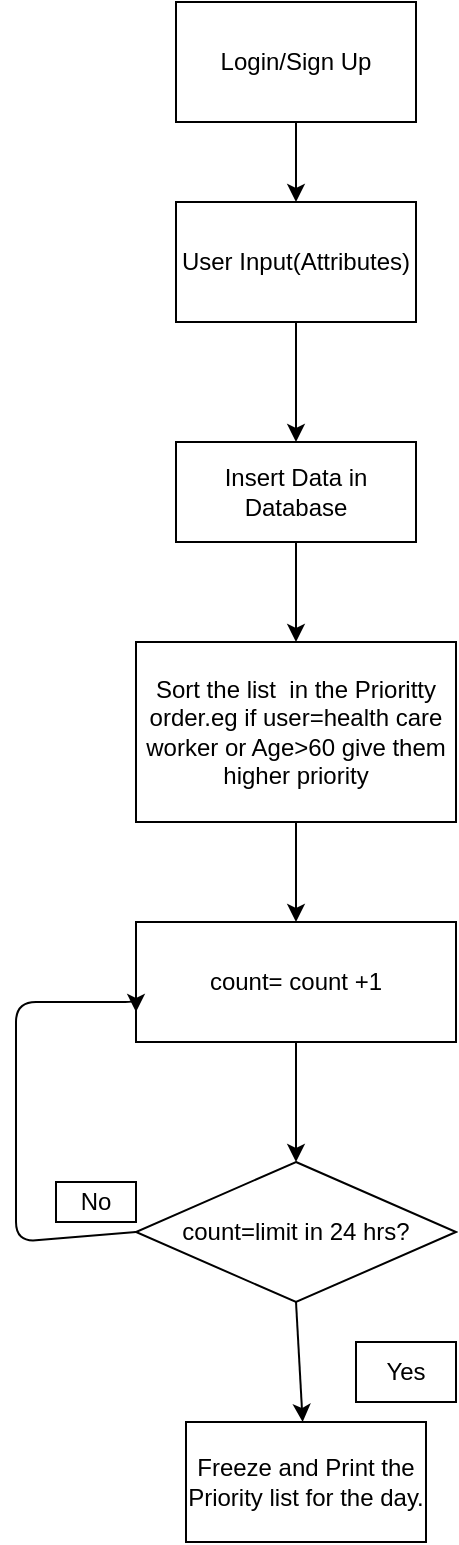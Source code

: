 <mxfile version="13.9.0" type="device"><diagram id="jf-K7uf_POJrkAK8F1ze" name="Page-1"><mxGraphModel dx="868" dy="482" grid="1" gridSize="10" guides="1" tooltips="1" connect="1" arrows="1" fold="1" page="1" pageScale="1" pageWidth="850" pageHeight="1100" math="0" shadow="0"><root><mxCell id="0"/><mxCell id="1" parent="0"/><mxCell id="wPSPB2LarawO6vQPPumK-1" value="Login/Sign Up" style="rounded=0;whiteSpace=wrap;html=1;" vertex="1" parent="1"><mxGeometry x="360" y="380" width="120" height="60" as="geometry"/></mxCell><mxCell id="wPSPB2LarawO6vQPPumK-2" value="" style="endArrow=classic;html=1;exitX=0.5;exitY=1;exitDx=0;exitDy=0;" edge="1" parent="1" source="wPSPB2LarawO6vQPPumK-1" target="wPSPB2LarawO6vQPPumK-3"><mxGeometry width="50" height="50" relative="1" as="geometry"><mxPoint x="400" y="710" as="sourcePoint"/><mxPoint x="420" y="770" as="targetPoint"/></mxGeometry></mxCell><mxCell id="wPSPB2LarawO6vQPPumK-3" value="User Input(Attributes)" style="rounded=0;whiteSpace=wrap;html=1;" vertex="1" parent="1"><mxGeometry x="360" y="480" width="120" height="60" as="geometry"/></mxCell><mxCell id="wPSPB2LarawO6vQPPumK-4" value="" style="endArrow=classic;html=1;exitX=0.5;exitY=1;exitDx=0;exitDy=0;" edge="1" parent="1" source="wPSPB2LarawO6vQPPumK-3" target="wPSPB2LarawO6vQPPumK-5"><mxGeometry width="50" height="50" relative="1" as="geometry"><mxPoint x="400" y="710" as="sourcePoint"/><mxPoint x="420" y="860" as="targetPoint"/></mxGeometry></mxCell><mxCell id="wPSPB2LarawO6vQPPumK-5" value="Insert Data in Database" style="rounded=0;whiteSpace=wrap;html=1;" vertex="1" parent="1"><mxGeometry x="360" y="600" width="120" height="50" as="geometry"/></mxCell><mxCell id="wPSPB2LarawO6vQPPumK-6" value="" style="endArrow=classic;html=1;exitX=0.5;exitY=1;exitDx=0;exitDy=0;" edge="1" parent="1" source="wPSPB2LarawO6vQPPumK-5" target="wPSPB2LarawO6vQPPumK-7"><mxGeometry width="50" height="50" relative="1" as="geometry"><mxPoint x="430" y="710" as="sourcePoint"/><mxPoint x="420" y="920" as="targetPoint"/></mxGeometry></mxCell><mxCell id="wPSPB2LarawO6vQPPumK-7" value="Sort the list&amp;nbsp; in the Prioritty order.eg if user=health care worker or Age&amp;gt;60 give them higher priority" style="rounded=0;whiteSpace=wrap;html=1;" vertex="1" parent="1"><mxGeometry x="340" y="700" width="160" height="90" as="geometry"/></mxCell><mxCell id="wPSPB2LarawO6vQPPumK-10" value="" style="endArrow=classic;html=1;exitX=0.5;exitY=1;exitDx=0;exitDy=0;" edge="1" parent="1" source="wPSPB2LarawO6vQPPumK-7" target="wPSPB2LarawO6vQPPumK-12"><mxGeometry width="50" height="50" relative="1" as="geometry"><mxPoint x="430" y="830" as="sourcePoint"/><mxPoint x="420" y="1060" as="targetPoint"/></mxGeometry></mxCell><mxCell id="wPSPB2LarawO6vQPPumK-12" value="count= count +1" style="rounded=0;whiteSpace=wrap;html=1;" vertex="1" parent="1"><mxGeometry x="340" y="840" width="160" height="60" as="geometry"/></mxCell><mxCell id="wPSPB2LarawO6vQPPumK-13" value="" style="endArrow=classic;html=1;" edge="1" parent="1"><mxGeometry width="50" height="50" relative="1" as="geometry"><mxPoint x="420" y="1090" as="sourcePoint"/><mxPoint x="420" y="1124" as="targetPoint"/></mxGeometry></mxCell><mxCell id="wPSPB2LarawO6vQPPumK-15" value="count=limit in 24 hrs?" style="rhombus;whiteSpace=wrap;html=1;" vertex="1" parent="1"><mxGeometry x="340" y="960" width="160" height="70" as="geometry"/></mxCell><mxCell id="wPSPB2LarawO6vQPPumK-16" value="" style="endArrow=classic;html=1;exitX=0;exitY=0.5;exitDx=0;exitDy=0;entryX=0;entryY=0.75;entryDx=0;entryDy=0;" edge="1" parent="1" source="wPSPB2LarawO6vQPPumK-15" target="wPSPB2LarawO6vQPPumK-12"><mxGeometry width="50" height="50" relative="1" as="geometry"><mxPoint x="430" y="1080" as="sourcePoint"/><mxPoint x="320" y="1050" as="targetPoint"/><Array as="points"><mxPoint x="280" y="1000"/><mxPoint x="280" y="880"/><mxPoint x="340" y="880"/></Array></mxGeometry></mxCell><mxCell id="wPSPB2LarawO6vQPPumK-18" value="No" style="rounded=0;whiteSpace=wrap;html=1;" vertex="1" parent="1"><mxGeometry x="300" y="970" width="40" height="20" as="geometry"/></mxCell><mxCell id="wPSPB2LarawO6vQPPumK-20" value="Yes" style="rounded=0;whiteSpace=wrap;html=1;" vertex="1" parent="1"><mxGeometry x="450" y="1050" width="50" height="30" as="geometry"/></mxCell><mxCell id="wPSPB2LarawO6vQPPumK-21" value="Freeze and Print the Priority list for the day." style="rounded=0;whiteSpace=wrap;html=1;" vertex="1" parent="1"><mxGeometry x="365" y="1090" width="120" height="60" as="geometry"/></mxCell><mxCell id="wPSPB2LarawO6vQPPumK-24" value="" style="endArrow=classic;html=1;exitX=0.5;exitY=1;exitDx=0;exitDy=0;" edge="1" parent="1" source="wPSPB2LarawO6vQPPumK-15" target="wPSPB2LarawO6vQPPumK-21"><mxGeometry width="50" height="50" relative="1" as="geometry"><mxPoint x="425" y="1030" as="sourcePoint"/><mxPoint x="420" y="1280" as="targetPoint"/></mxGeometry></mxCell><mxCell id="wPSPB2LarawO6vQPPumK-26" value="" style="endArrow=classic;html=1;exitX=0.5;exitY=1;exitDx=0;exitDy=0;entryX=0.5;entryY=0;entryDx=0;entryDy=0;" edge="1" parent="1" source="wPSPB2LarawO6vQPPumK-12" target="wPSPB2LarawO6vQPPumK-15"><mxGeometry width="50" height="50" relative="1" as="geometry"><mxPoint x="430" y="1150" as="sourcePoint"/><mxPoint x="480" y="1100" as="targetPoint"/></mxGeometry></mxCell></root></mxGraphModel></diagram></mxfile>